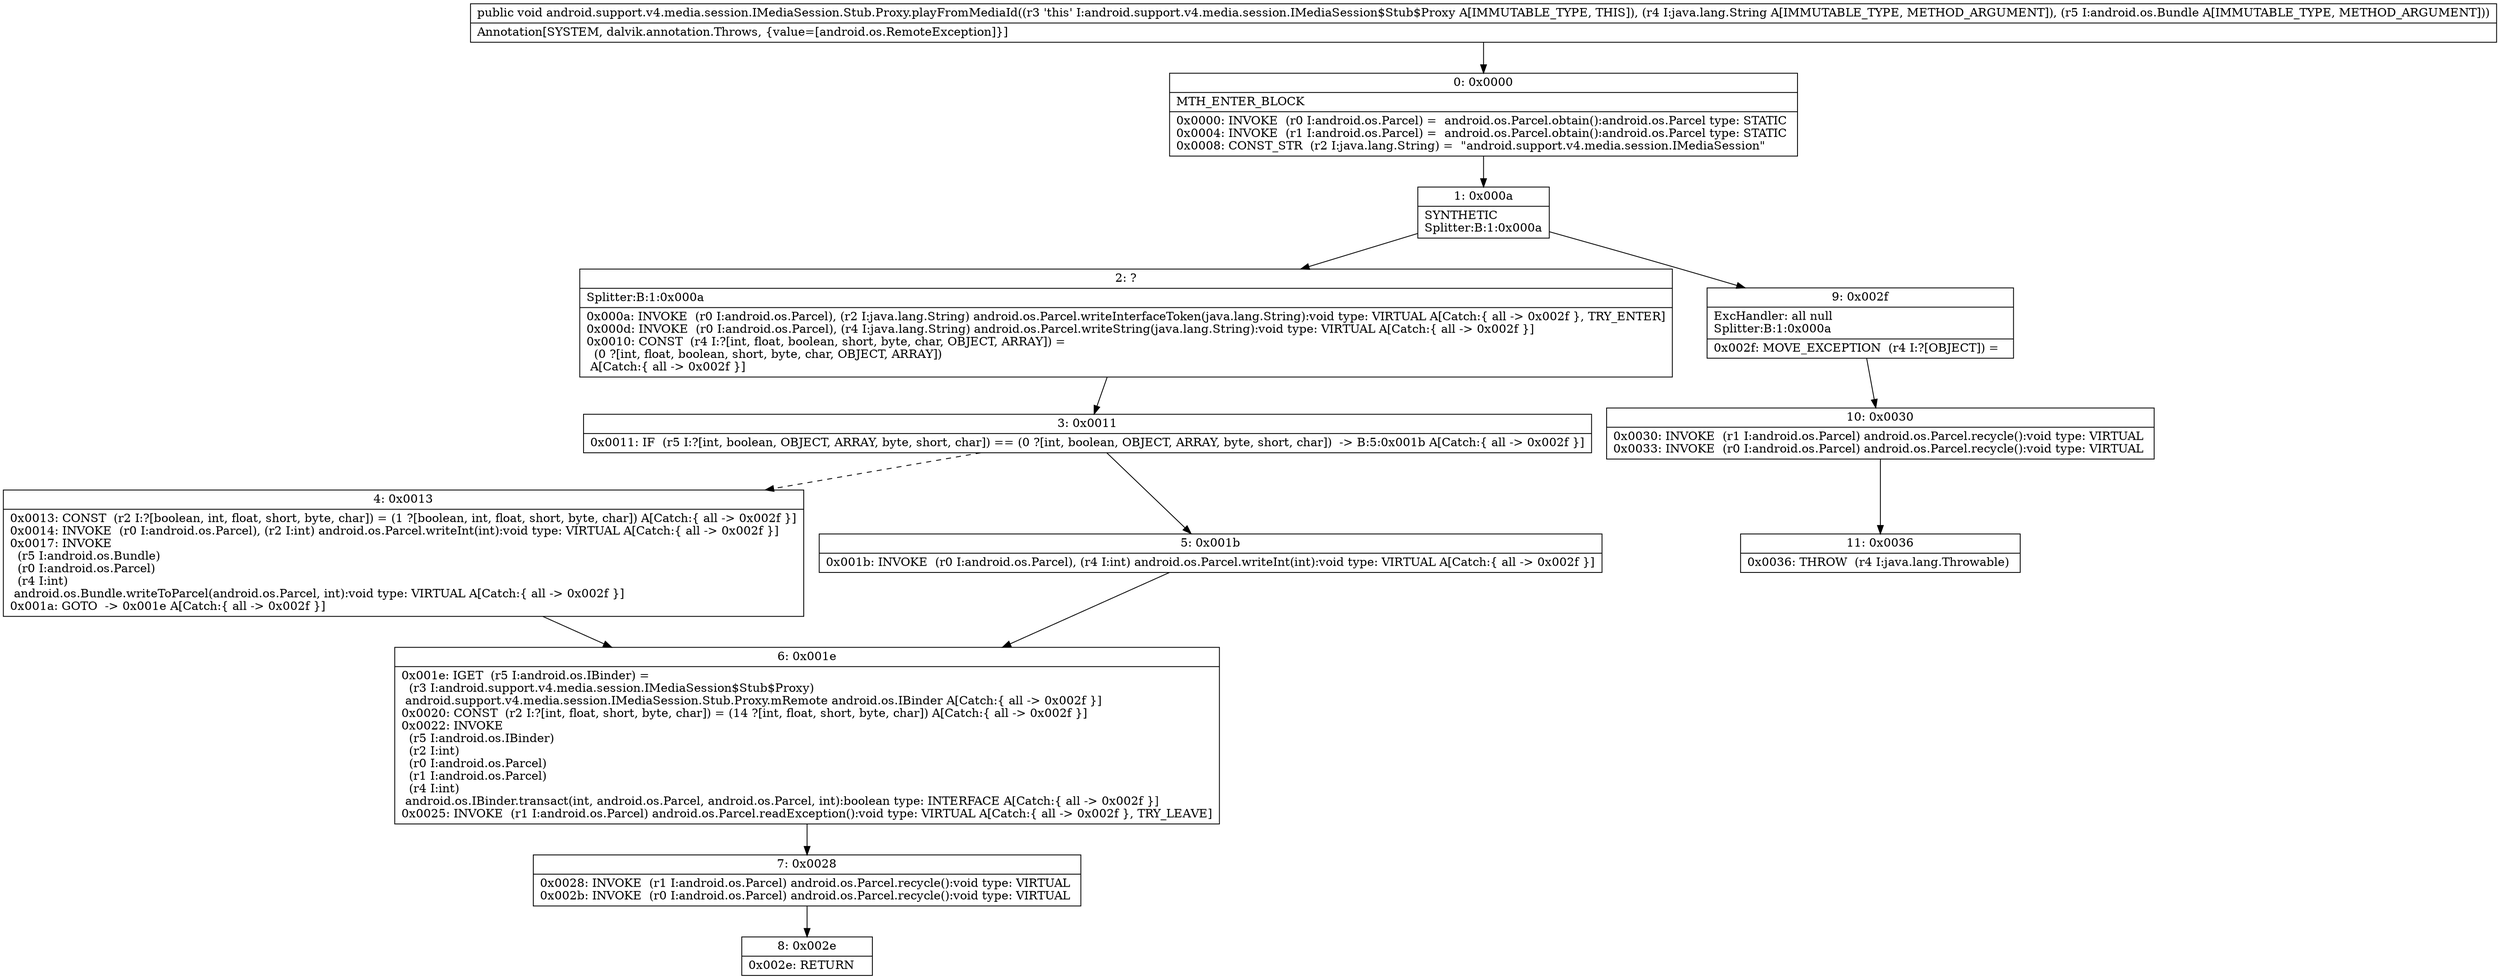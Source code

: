 digraph "CFG forandroid.support.v4.media.session.IMediaSession.Stub.Proxy.playFromMediaId(Ljava\/lang\/String;Landroid\/os\/Bundle;)V" {
Node_0 [shape=record,label="{0\:\ 0x0000|MTH_ENTER_BLOCK\l|0x0000: INVOKE  (r0 I:android.os.Parcel) =  android.os.Parcel.obtain():android.os.Parcel type: STATIC \l0x0004: INVOKE  (r1 I:android.os.Parcel) =  android.os.Parcel.obtain():android.os.Parcel type: STATIC \l0x0008: CONST_STR  (r2 I:java.lang.String) =  \"android.support.v4.media.session.IMediaSession\" \l}"];
Node_1 [shape=record,label="{1\:\ 0x000a|SYNTHETIC\lSplitter:B:1:0x000a\l}"];
Node_2 [shape=record,label="{2\:\ ?|Splitter:B:1:0x000a\l|0x000a: INVOKE  (r0 I:android.os.Parcel), (r2 I:java.lang.String) android.os.Parcel.writeInterfaceToken(java.lang.String):void type: VIRTUAL A[Catch:\{ all \-\> 0x002f \}, TRY_ENTER]\l0x000d: INVOKE  (r0 I:android.os.Parcel), (r4 I:java.lang.String) android.os.Parcel.writeString(java.lang.String):void type: VIRTUAL A[Catch:\{ all \-\> 0x002f \}]\l0x0010: CONST  (r4 I:?[int, float, boolean, short, byte, char, OBJECT, ARRAY]) = \l  (0 ?[int, float, boolean, short, byte, char, OBJECT, ARRAY])\l A[Catch:\{ all \-\> 0x002f \}]\l}"];
Node_3 [shape=record,label="{3\:\ 0x0011|0x0011: IF  (r5 I:?[int, boolean, OBJECT, ARRAY, byte, short, char]) == (0 ?[int, boolean, OBJECT, ARRAY, byte, short, char])  \-\> B:5:0x001b A[Catch:\{ all \-\> 0x002f \}]\l}"];
Node_4 [shape=record,label="{4\:\ 0x0013|0x0013: CONST  (r2 I:?[boolean, int, float, short, byte, char]) = (1 ?[boolean, int, float, short, byte, char]) A[Catch:\{ all \-\> 0x002f \}]\l0x0014: INVOKE  (r0 I:android.os.Parcel), (r2 I:int) android.os.Parcel.writeInt(int):void type: VIRTUAL A[Catch:\{ all \-\> 0x002f \}]\l0x0017: INVOKE  \l  (r5 I:android.os.Bundle)\l  (r0 I:android.os.Parcel)\l  (r4 I:int)\l android.os.Bundle.writeToParcel(android.os.Parcel, int):void type: VIRTUAL A[Catch:\{ all \-\> 0x002f \}]\l0x001a: GOTO  \-\> 0x001e A[Catch:\{ all \-\> 0x002f \}]\l}"];
Node_5 [shape=record,label="{5\:\ 0x001b|0x001b: INVOKE  (r0 I:android.os.Parcel), (r4 I:int) android.os.Parcel.writeInt(int):void type: VIRTUAL A[Catch:\{ all \-\> 0x002f \}]\l}"];
Node_6 [shape=record,label="{6\:\ 0x001e|0x001e: IGET  (r5 I:android.os.IBinder) = \l  (r3 I:android.support.v4.media.session.IMediaSession$Stub$Proxy)\l android.support.v4.media.session.IMediaSession.Stub.Proxy.mRemote android.os.IBinder A[Catch:\{ all \-\> 0x002f \}]\l0x0020: CONST  (r2 I:?[int, float, short, byte, char]) = (14 ?[int, float, short, byte, char]) A[Catch:\{ all \-\> 0x002f \}]\l0x0022: INVOKE  \l  (r5 I:android.os.IBinder)\l  (r2 I:int)\l  (r0 I:android.os.Parcel)\l  (r1 I:android.os.Parcel)\l  (r4 I:int)\l android.os.IBinder.transact(int, android.os.Parcel, android.os.Parcel, int):boolean type: INTERFACE A[Catch:\{ all \-\> 0x002f \}]\l0x0025: INVOKE  (r1 I:android.os.Parcel) android.os.Parcel.readException():void type: VIRTUAL A[Catch:\{ all \-\> 0x002f \}, TRY_LEAVE]\l}"];
Node_7 [shape=record,label="{7\:\ 0x0028|0x0028: INVOKE  (r1 I:android.os.Parcel) android.os.Parcel.recycle():void type: VIRTUAL \l0x002b: INVOKE  (r0 I:android.os.Parcel) android.os.Parcel.recycle():void type: VIRTUAL \l}"];
Node_8 [shape=record,label="{8\:\ 0x002e|0x002e: RETURN   \l}"];
Node_9 [shape=record,label="{9\:\ 0x002f|ExcHandler: all null\lSplitter:B:1:0x000a\l|0x002f: MOVE_EXCEPTION  (r4 I:?[OBJECT]) =  \l}"];
Node_10 [shape=record,label="{10\:\ 0x0030|0x0030: INVOKE  (r1 I:android.os.Parcel) android.os.Parcel.recycle():void type: VIRTUAL \l0x0033: INVOKE  (r0 I:android.os.Parcel) android.os.Parcel.recycle():void type: VIRTUAL \l}"];
Node_11 [shape=record,label="{11\:\ 0x0036|0x0036: THROW  (r4 I:java.lang.Throwable) \l}"];
MethodNode[shape=record,label="{public void android.support.v4.media.session.IMediaSession.Stub.Proxy.playFromMediaId((r3 'this' I:android.support.v4.media.session.IMediaSession$Stub$Proxy A[IMMUTABLE_TYPE, THIS]), (r4 I:java.lang.String A[IMMUTABLE_TYPE, METHOD_ARGUMENT]), (r5 I:android.os.Bundle A[IMMUTABLE_TYPE, METHOD_ARGUMENT]))  | Annotation[SYSTEM, dalvik.annotation.Throws, \{value=[android.os.RemoteException]\}]\l}"];
MethodNode -> Node_0;
Node_0 -> Node_1;
Node_1 -> Node_2;
Node_1 -> Node_9;
Node_2 -> Node_3;
Node_3 -> Node_4[style=dashed];
Node_3 -> Node_5;
Node_4 -> Node_6;
Node_5 -> Node_6;
Node_6 -> Node_7;
Node_7 -> Node_8;
Node_9 -> Node_10;
Node_10 -> Node_11;
}

